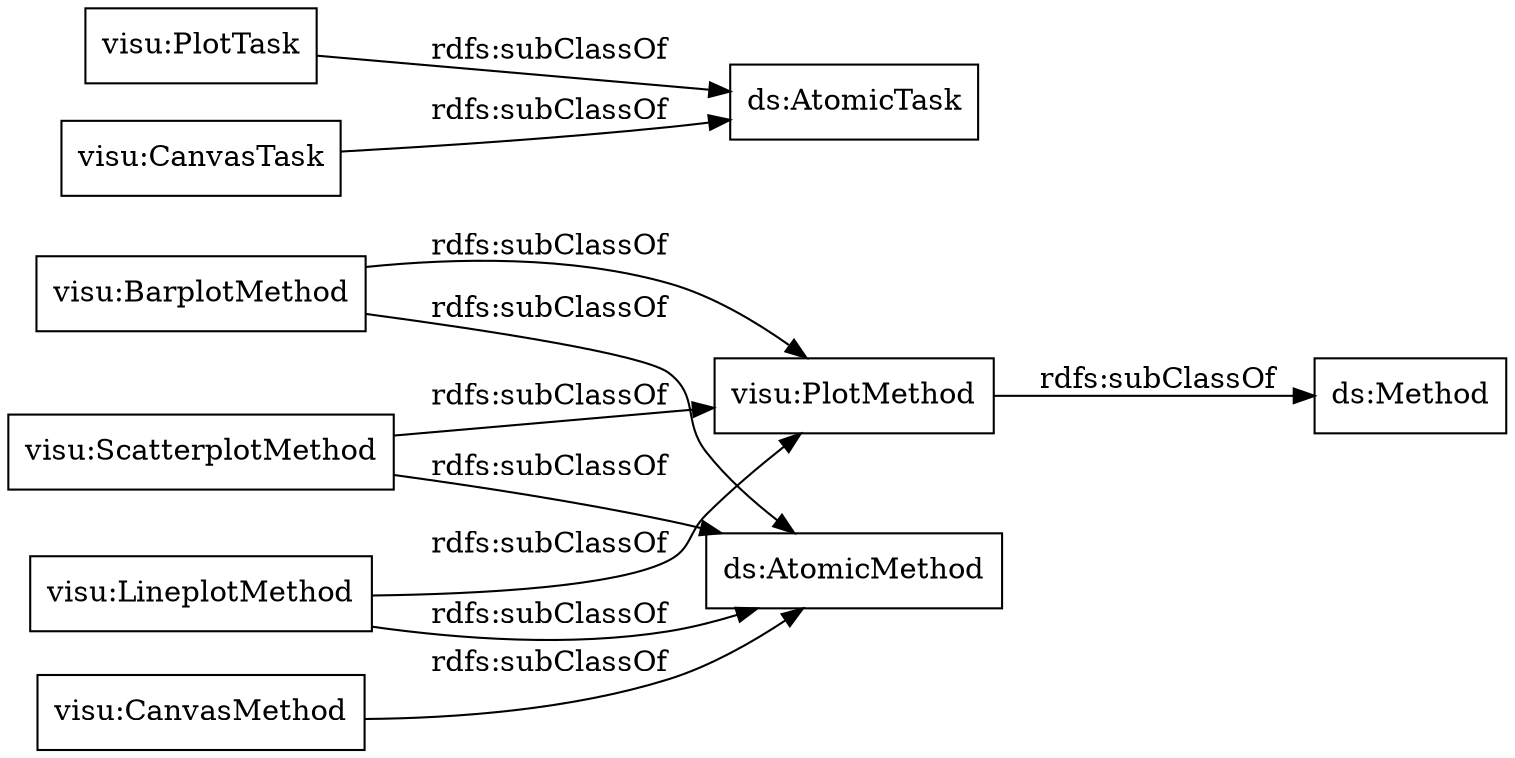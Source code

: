 digraph ar2dtool_diagram { 
rankdir=LR;
size="1000"
node [shape = rectangle, color="black"]; "visu:BarplotMethod" "visu:ScatterplotMethod" "visu:LineplotMethod" "visu:PlotTask" "visu:PlotMethod" "visu:CanvasTask" "visu:CanvasMethod" ; /*classes style*/
	"visu:LineplotMethod" -> "visu:PlotMethod" [ label = "rdfs:subClassOf" ];
	"visu:LineplotMethod" -> "ds:AtomicMethod" [ label = "rdfs:subClassOf" ];
	"visu:BarplotMethod" -> "visu:PlotMethod" [ label = "rdfs:subClassOf" ];
	"visu:BarplotMethod" -> "ds:AtomicMethod" [ label = "rdfs:subClassOf" ];
	"visu:CanvasMethod" -> "ds:AtomicMethod" [ label = "rdfs:subClassOf" ];
	"visu:PlotMethod" -> "ds:Method" [ label = "rdfs:subClassOf" ];
	"visu:PlotTask" -> "ds:AtomicTask" [ label = "rdfs:subClassOf" ];
	"visu:ScatterplotMethod" -> "visu:PlotMethod" [ label = "rdfs:subClassOf" ];
	"visu:ScatterplotMethod" -> "ds:AtomicMethod" [ label = "rdfs:subClassOf" ];
	"visu:CanvasTask" -> "ds:AtomicTask" [ label = "rdfs:subClassOf" ];

}
